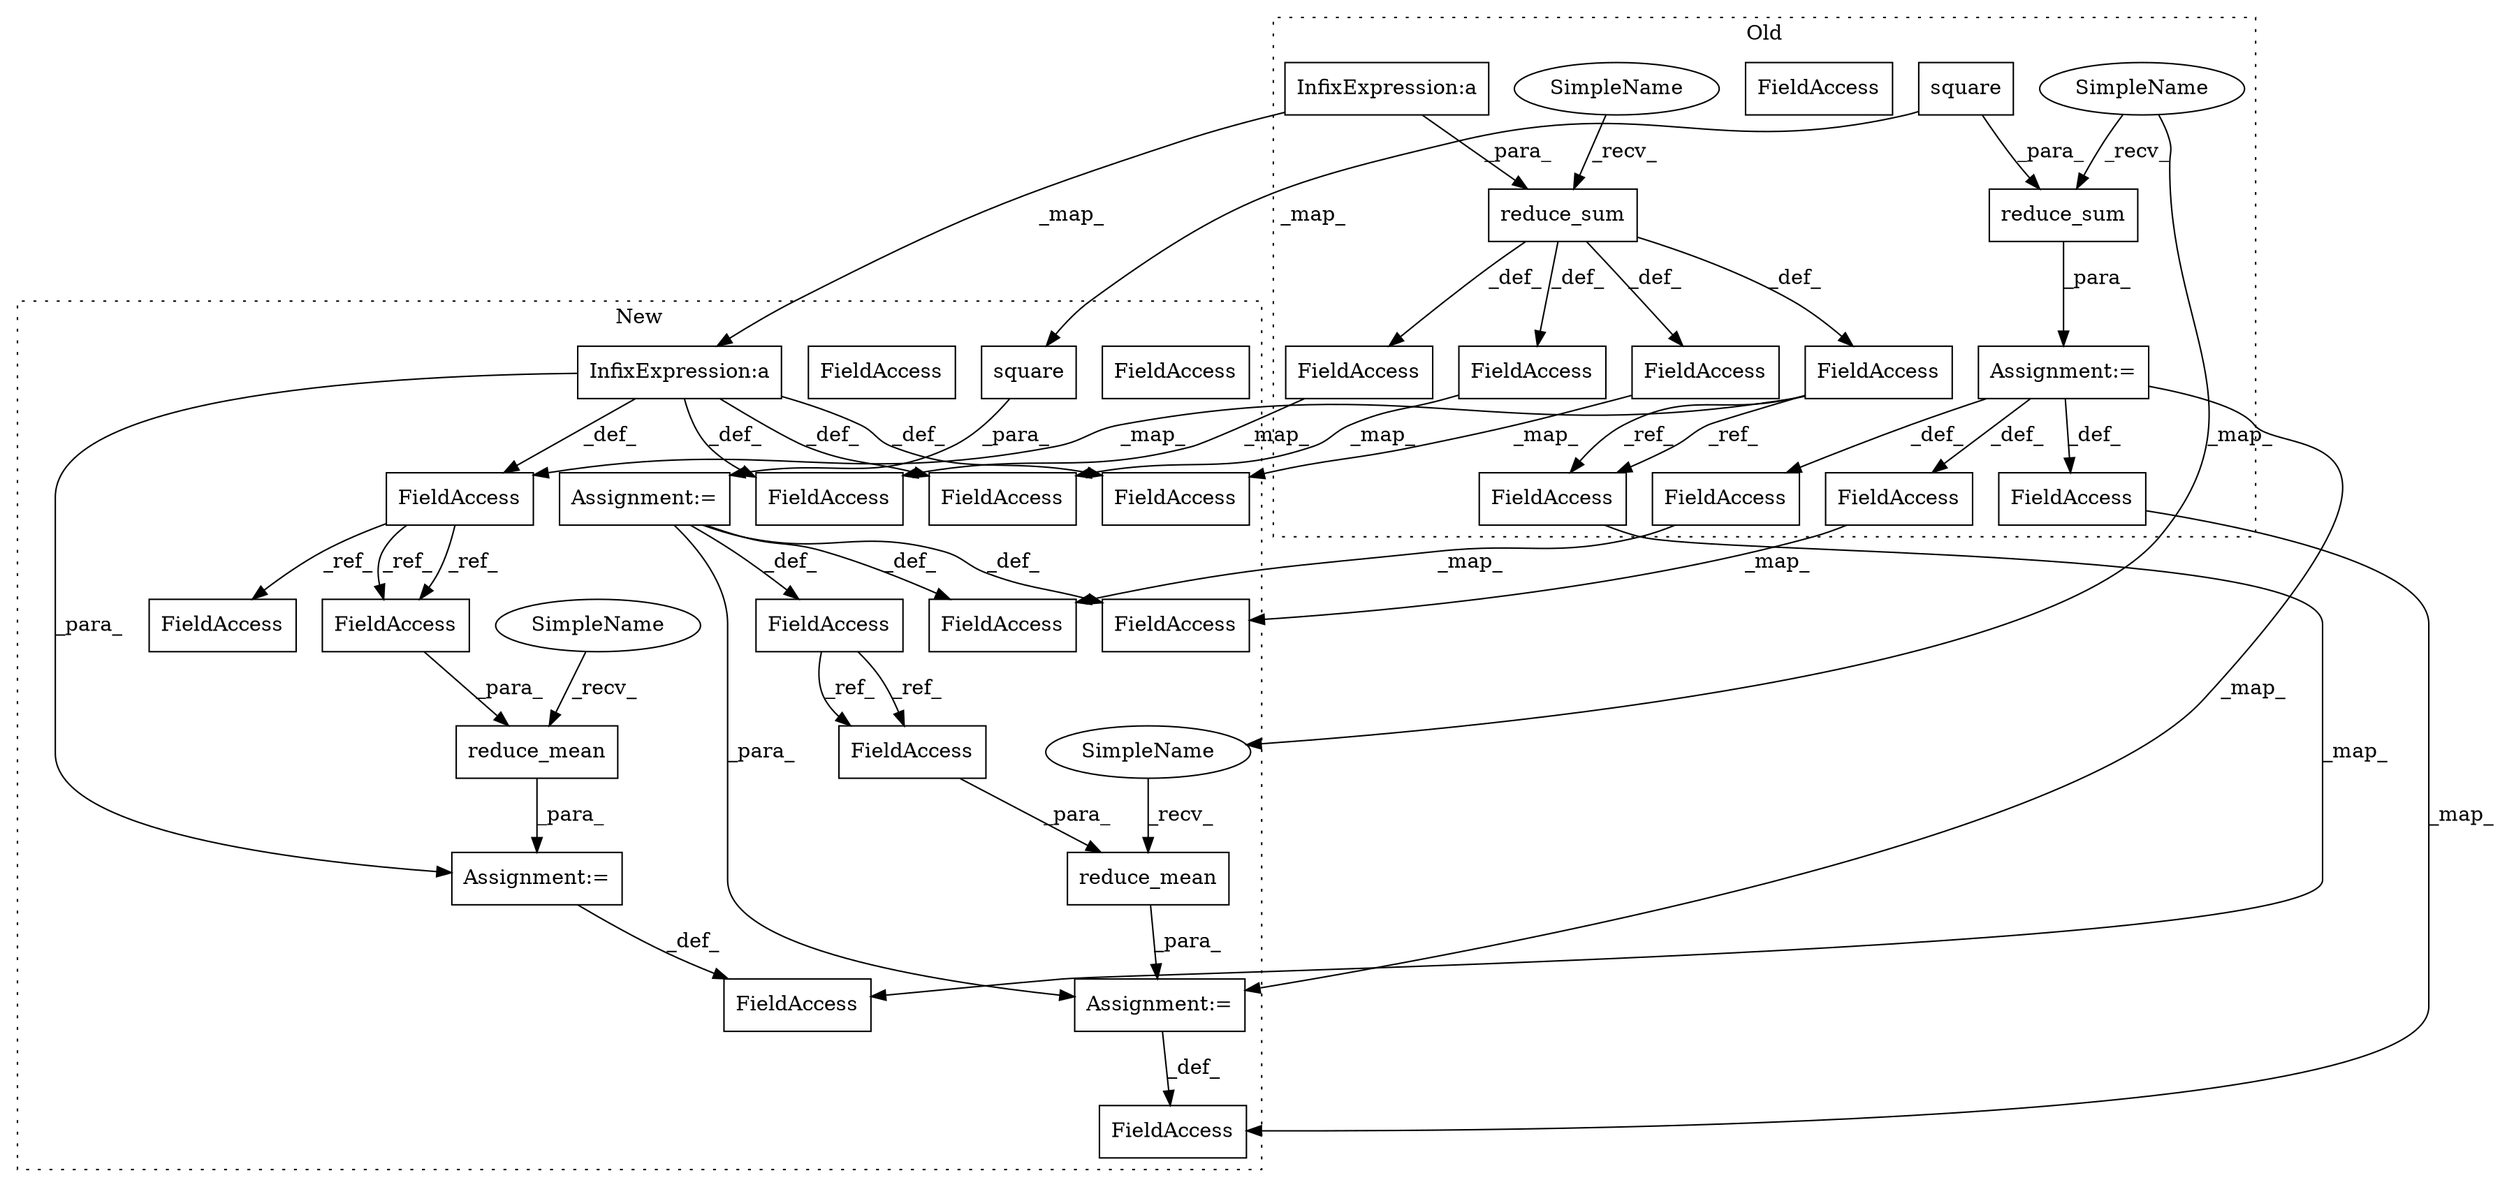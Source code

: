 digraph G {
subgraph cluster0 {
1 [label="reduce_sum" a="32" s="2475,2518" l="11,1" shape="box"];
3 [label="reduce_sum" a="32" s="1977,2009" l="11,1" shape="box"];
7 [label="Assignment:=" a="7" s="1965" l="1" shape="box"];
11 [label="InfixExpression:a" a="27" s="2510" l="3" shape="box"];
13 [label="square" a="32" s="1999,2008" l="7,1" shape="box"];
17 [label="FieldAccess" a="22" s="2531" l="11" shape="box"];
20 [label="FieldAccess" a="22" s="1954" l="11" shape="box"];
21 [label="FieldAccess" a="22" s="3067" l="11" shape="box"];
23 [label="FieldAccess" a="22" s="3875" l="16" shape="box"];
25 [label="FieldAccess" a="22" s="3033" l="12" shape="box"];
28 [label="FieldAccess" a="22" s="2453" l="10" shape="box"];
30 [label="FieldAccess" a="22" s="3788" l="16" shape="box"];
32 [label="FieldAccess" a="22" s="3105" l="12" shape="box"];
36 [label="FieldAccess" a="22" s="3067" l="11" shape="box"];
38 [label="SimpleName" a="42" s="1966" l="10" shape="ellipse"];
39 [label="SimpleName" a="42" s="2464" l="10" shape="ellipse"];
label = "Old";
style="dotted";
}
subgraph cluster1 {
2 [label="reduce_mean" a="32" s="2023,2048" l="12,1" shape="box"];
4 [label="reduce_mean" a="32" s="2609,2634" l="12,1" shape="box"];
5 [label="Assignment:=" a="7" s="2597" l="1" shape="box"];
6 [label="Assignment:=" a="7" s="2011" l="1" shape="box"];
8 [label="FieldAccess" a="22" s="2035" l="13" shape="box"];
9 [label="FieldAccess" a="22" s="1953" l="13" shape="box"];
10 [label="InfixExpression:a" a="27" s="2528" l="3" shape="box"];
12 [label="FieldAccess" a="22" s="2621" l="13" shape="box"];
14 [label="square" a="32" s="1978,1987" l="7,1" shape="box"];
15 [label="Assignment:=" a="7" s="1966" l="1" shape="box"];
16 [label="FieldAccess" a="22" s="2549" l="13" shape="box"];
18 [label="FieldAccess" a="22" s="3148" l="13" shape="box"];
19 [label="FieldAccess" a="22" s="2000" l="11" shape="box"];
22 [label="FieldAccess" a="22" s="2586" l="11" shape="box"];
24 [label="FieldAccess" a="22" s="3960" l="16" shape="box"];
26 [label="FieldAccess" a="22" s="3114" l="12" shape="box"];
27 [label="FieldAccess" a="22" s="2492" l="10" shape="box"];
29 [label="FieldAccess" a="22" s="3873" l="16" shape="box"];
31 [label="FieldAccess" a="22" s="3188" l="12" shape="box"];
33 [label="SimpleName" a="42" s="2598" l="10" shape="ellipse"];
34 [label="SimpleName" a="42" s="2012" l="10" shape="ellipse"];
35 [label="FieldAccess" a="22" s="2035" l="13" shape="box"];
37 [label="FieldAccess" a="22" s="2621" l="13" shape="box"];
label = "New";
style="dotted";
}
1 -> 28 [label="_def_"];
1 -> 30 [label="_def_"];
1 -> 17 [label="_def_"];
1 -> 25 [label="_def_"];
2 -> 6 [label="_para_"];
3 -> 7 [label="_para_"];
4 -> 5 [label="_para_"];
5 -> 22 [label="_def_"];
6 -> 19 [label="_def_"];
7 -> 20 [label="_def_"];
7 -> 23 [label="_def_"];
7 -> 32 [label="_def_"];
7 -> 6 [label="_map_"];
9 -> 35 [label="_ref_"];
9 -> 35 [label="_ref_"];
10 -> 5 [label="_para_"];
10 -> 26 [label="_def_"];
10 -> 16 [label="_def_"];
10 -> 27 [label="_def_"];
10 -> 29 [label="_def_"];
11 -> 10 [label="_map_"];
11 -> 1 [label="_para_"];
13 -> 3 [label="_para_"];
13 -> 14 [label="_map_"];
14 -> 15 [label="_para_"];
15 -> 31 [label="_def_"];
15 -> 9 [label="_def_"];
15 -> 24 [label="_def_"];
15 -> 6 [label="_para_"];
16 -> 37 [label="_ref_"];
16 -> 37 [label="_ref_"];
16 -> 18 [label="_ref_"];
17 -> 36 [label="_ref_"];
17 -> 16 [label="_map_"];
17 -> 36 [label="_ref_"];
20 -> 19 [label="_map_"];
23 -> 24 [label="_map_"];
25 -> 26 [label="_map_"];
28 -> 27 [label="_map_"];
30 -> 29 [label="_map_"];
32 -> 31 [label="_map_"];
33 -> 4 [label="_recv_"];
34 -> 2 [label="_recv_"];
35 -> 2 [label="_para_"];
36 -> 22 [label="_map_"];
37 -> 4 [label="_para_"];
38 -> 3 [label="_recv_"];
38 -> 34 [label="_map_"];
39 -> 1 [label="_recv_"];
}